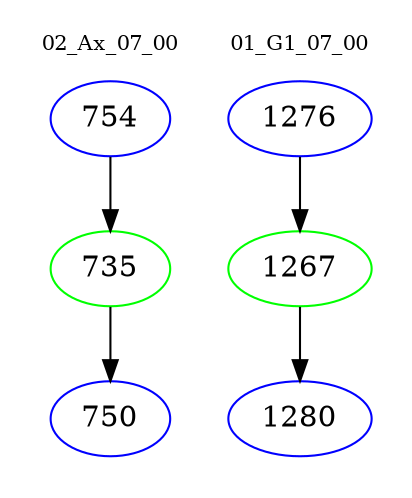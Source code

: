 digraph{
subgraph cluster_0 {
color = white
label = "02_Ax_07_00";
fontsize=10;
T0_754 [label="754", color="blue"]
T0_754 -> T0_735 [color="black"]
T0_735 [label="735", color="green"]
T0_735 -> T0_750 [color="black"]
T0_750 [label="750", color="blue"]
}
subgraph cluster_1 {
color = white
label = "01_G1_07_00";
fontsize=10;
T1_1276 [label="1276", color="blue"]
T1_1276 -> T1_1267 [color="black"]
T1_1267 [label="1267", color="green"]
T1_1267 -> T1_1280 [color="black"]
T1_1280 [label="1280", color="blue"]
}
}
